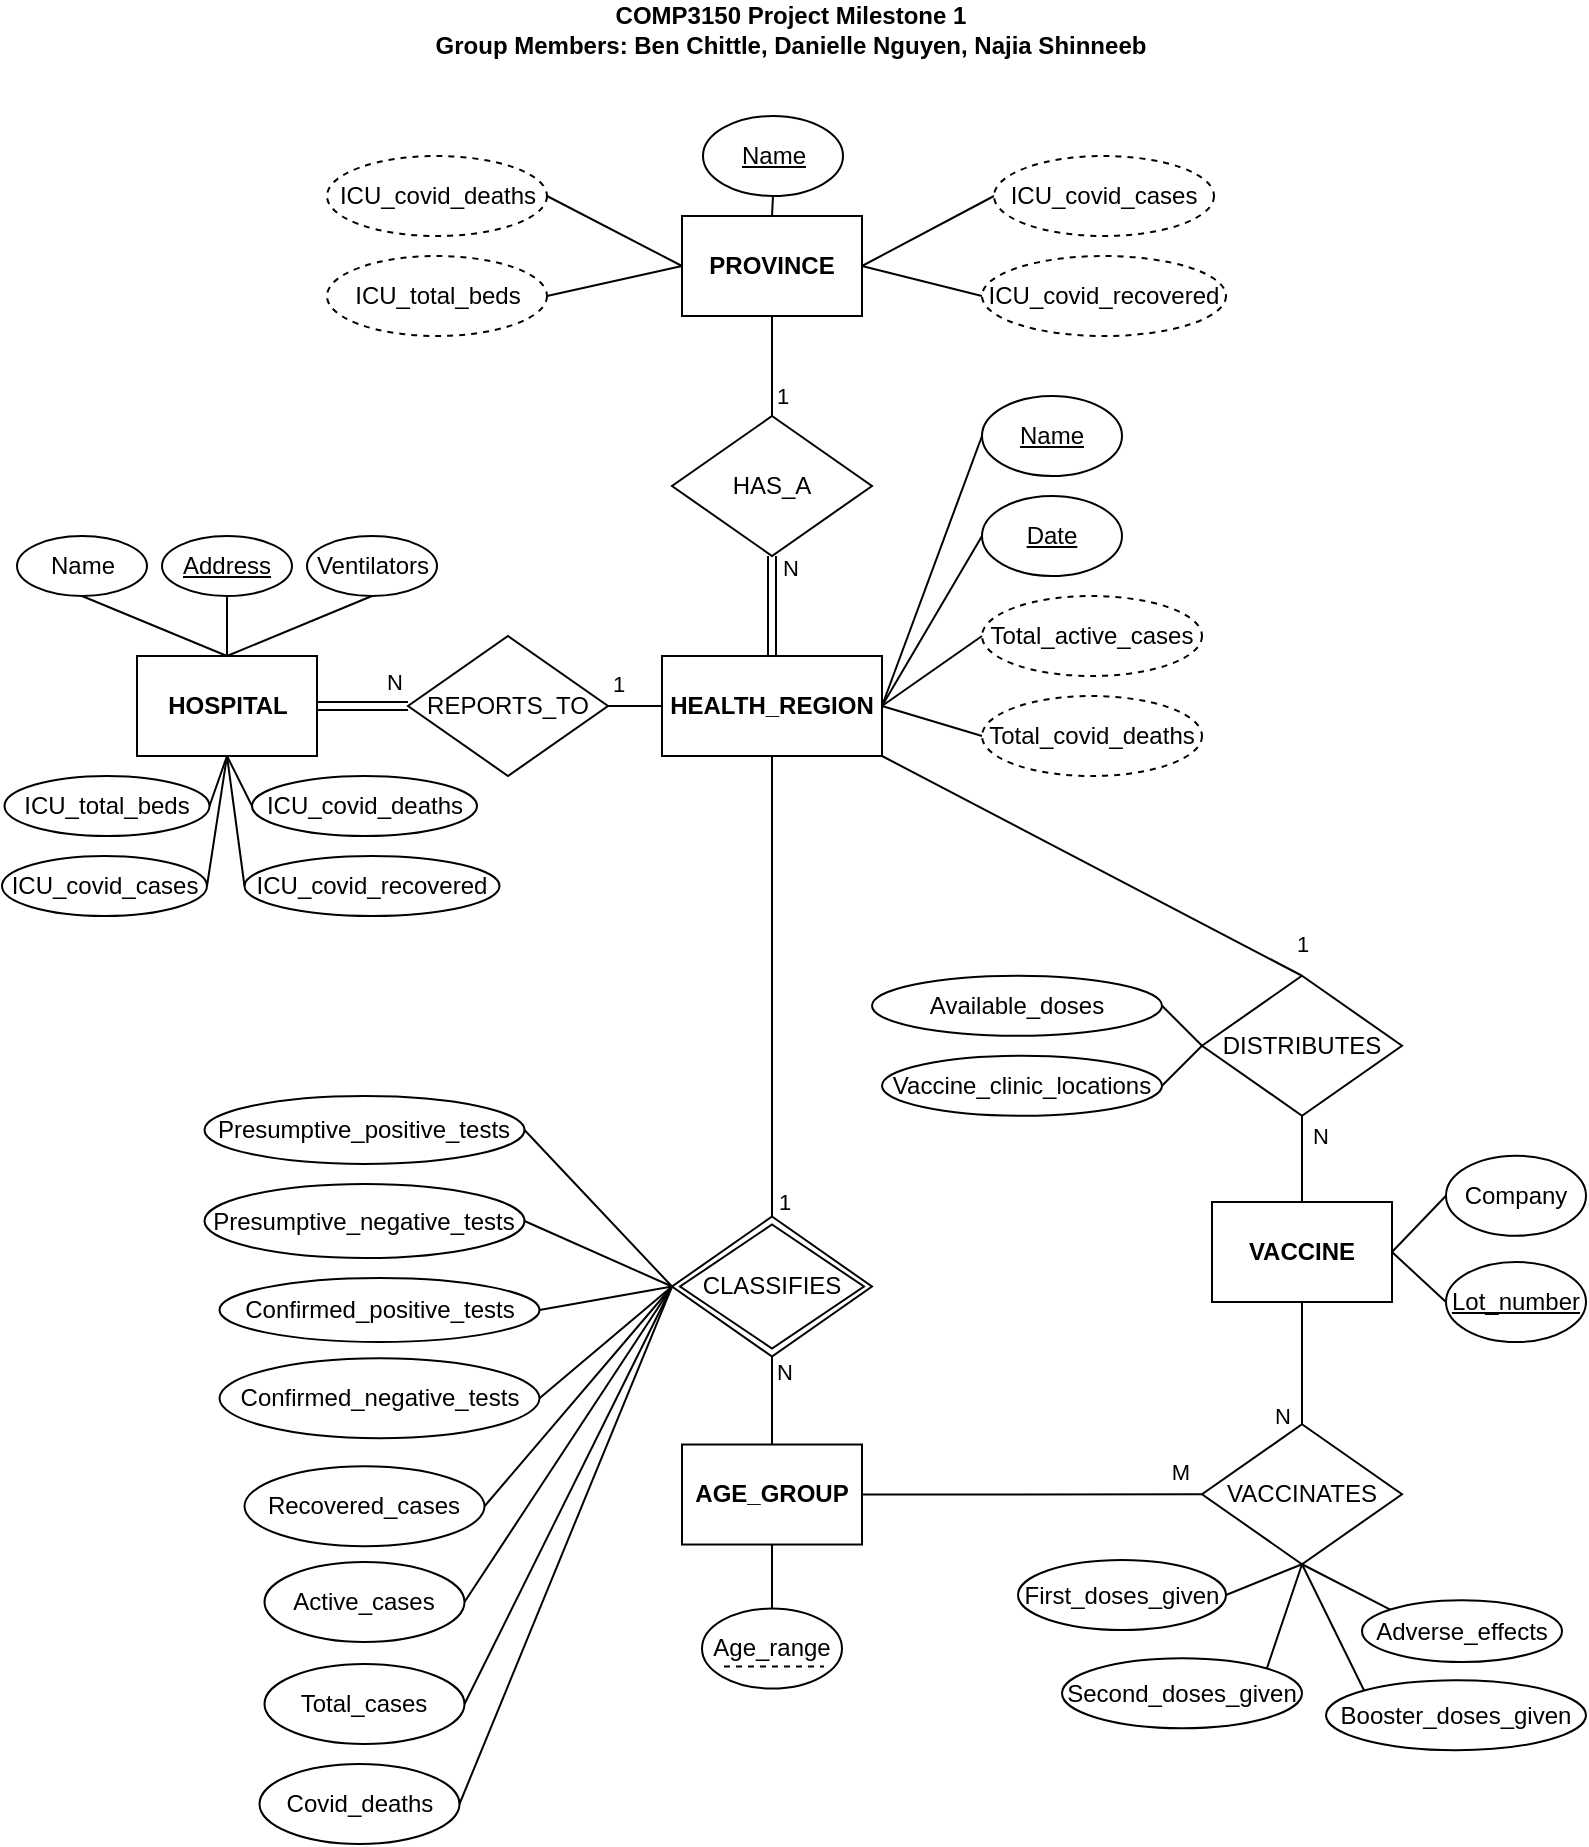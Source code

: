 <mxfile version="16.5.6" type="device"><diagram id="1kQqVIzUI9LGheFXcj38" name="Page-1"><mxGraphModel dx="1990" dy="1124" grid="1" gridSize="10" guides="1" tooltips="1" connect="1" arrows="1" fold="1" page="1" pageScale="1" pageWidth="850" pageHeight="1100" background="#ffffff" math="0" shadow="0"><root><mxCell id="0"/><mxCell id="1" parent="0"/><mxCell id="JPEZeScuosOQ4h-sGO0k-2" value="" style="rounded=0;orthogonalLoop=1;jettySize=auto;html=1;endArrow=none;endFill=0;exitX=1;exitY=0.5;exitDx=0;exitDy=0;entryX=0;entryY=0.5;entryDx=0;entryDy=0;" parent="1" source="WBUOWNuqGr9UkT6XJYMj-1" target="JPEZeScuosOQ4h-sGO0k-1" edge="1"><mxGeometry relative="1" as="geometry"><mxPoint x="388.5" y="227" as="sourcePoint"/></mxGeometry></mxCell><mxCell id="WBUOWNuqGr9UkT6XJYMj-1" value="&lt;b&gt;PROVINCE&lt;/b&gt;" style="rounded=0;whiteSpace=wrap;html=1;" parent="1" vertex="1"><mxGeometry x="371" y="126" width="90" height="50" as="geometry"/></mxCell><mxCell id="WBUOWNuqGr9UkT6XJYMj-2" value="&lt;b&gt;HEALTH_REGION&lt;/b&gt;" style="rounded=0;whiteSpace=wrap;html=1;" parent="1" vertex="1"><mxGeometry x="361" y="346" width="110" height="50" as="geometry"/></mxCell><mxCell id="JPEZeScuosOQ4h-sGO0k-18" value="" style="edgeStyle=none;rounded=0;orthogonalLoop=1;jettySize=auto;html=1;endArrow=none;endFill=0;exitX=0.5;exitY=0;exitDx=0;exitDy=0;entryX=0.5;entryY=1;entryDx=0;entryDy=0;" parent="1" source="WBUOWNuqGr9UkT6XJYMj-3" target="a5m7HEojp02uPGOAqBh8-10" edge="1"><mxGeometry relative="1" as="geometry"><mxPoint x="156" y="316.0" as="targetPoint"/></mxGeometry></mxCell><mxCell id="JPEZeScuosOQ4h-sGO0k-20" value="" style="edgeStyle=none;rounded=0;orthogonalLoop=1;jettySize=auto;html=1;endArrow=none;endFill=0;exitX=0.5;exitY=0;exitDx=0;exitDy=0;entryX=0.5;entryY=1;entryDx=0;entryDy=0;" parent="1" source="WBUOWNuqGr9UkT6XJYMj-3" target="JPEZeScuosOQ4h-sGO0k-19" edge="1"><mxGeometry relative="1" as="geometry"/></mxCell><mxCell id="JPEZeScuosOQ4h-sGO0k-22" style="edgeStyle=none;rounded=0;orthogonalLoop=1;jettySize=auto;html=1;entryX=0;entryY=0.5;entryDx=0;entryDy=0;endArrow=none;endFill=0;exitX=0.5;exitY=1;exitDx=0;exitDy=0;" parent="1" source="WBUOWNuqGr9UkT6XJYMj-3" target="JPEZeScuosOQ4h-sGO0k-21" edge="1"><mxGeometry relative="1" as="geometry"/></mxCell><mxCell id="WBUOWNuqGr9UkT6XJYMj-3" value="&lt;b&gt;HOSPITAL&lt;/b&gt;" style="rounded=0;whiteSpace=wrap;html=1;" parent="1" vertex="1"><mxGeometry x="98.5" y="346" width="90" height="50" as="geometry"/></mxCell><mxCell id="WBUOWNuqGr9UkT6XJYMj-5" value="VACCINE" style="rounded=0;whiteSpace=wrap;html=1;fontStyle=1" parent="1" vertex="1"><mxGeometry x="636" y="619" width="90" height="50" as="geometry"/></mxCell><mxCell id="WBUOWNuqGr9UkT6XJYMj-7" value="AGE_GROUP" style="rounded=0;whiteSpace=wrap;html=1;fontStyle=1" parent="1" vertex="1"><mxGeometry x="371" y="740.26" width="90" height="50" as="geometry"/></mxCell><mxCell id="WBUOWNuqGr9UkT6XJYMj-8" value="&lt;u&gt;Name&lt;/u&gt;" style="ellipse;whiteSpace=wrap;html=1;" parent="1" vertex="1"><mxGeometry x="381.5" y="76" width="70" height="40" as="geometry"/></mxCell><mxCell id="WBUOWNuqGr9UkT6XJYMj-11" value="" style="endArrow=none;html=1;rounded=0;entryX=0.5;entryY=0;entryDx=0;entryDy=0;exitX=0.5;exitY=1;exitDx=0;exitDy=0;" parent="1" source="WBUOWNuqGr9UkT6XJYMj-8" target="WBUOWNuqGr9UkT6XJYMj-1" edge="1"><mxGeometry width="50" height="50" relative="1" as="geometry"><mxPoint x="158.5" y="492" as="sourcePoint"/><mxPoint x="208.5" y="442" as="targetPoint"/></mxGeometry></mxCell><mxCell id="WBUOWNuqGr9UkT6XJYMj-12" value="Name" style="ellipse;whiteSpace=wrap;html=1;fontStyle=4" parent="1" vertex="1"><mxGeometry x="521" y="216" width="70" height="40" as="geometry"/></mxCell><mxCell id="WBUOWNuqGr9UkT6XJYMj-13" value="Total_active_cases" style="ellipse;whiteSpace=wrap;html=1;dashed=1;" parent="1" vertex="1"><mxGeometry x="521" y="316" width="110" height="40" as="geometry"/></mxCell><mxCell id="WBUOWNuqGr9UkT6XJYMj-14" value="Total_covid_deaths" style="ellipse;whiteSpace=wrap;html=1;dashed=1;" parent="1" vertex="1"><mxGeometry x="521" y="366" width="110" height="40" as="geometry"/></mxCell><mxCell id="WBUOWNuqGr9UkT6XJYMj-15" value="Date" style="ellipse;whiteSpace=wrap;html=1;fontStyle=4;" parent="1" vertex="1"><mxGeometry x="521" y="266" width="70" height="40" as="geometry"/></mxCell><mxCell id="WBUOWNuqGr9UkT6XJYMj-16" value="" style="endArrow=none;html=1;rounded=0;entryX=0;entryY=0.5;entryDx=0;entryDy=0;exitX=1;exitY=0.5;exitDx=0;exitDy=0;" parent="1" source="WBUOWNuqGr9UkT6XJYMj-2" target="WBUOWNuqGr9UkT6XJYMj-12" edge="1"><mxGeometry width="50" height="50" relative="1" as="geometry"><mxPoint x="281" y="552" as="sourcePoint"/><mxPoint x="331" y="502" as="targetPoint"/></mxGeometry></mxCell><mxCell id="WBUOWNuqGr9UkT6XJYMj-17" value="" style="endArrow=none;html=1;rounded=0;entryX=0;entryY=0.5;entryDx=0;entryDy=0;exitX=1;exitY=0.5;exitDx=0;exitDy=0;" parent="1" source="WBUOWNuqGr9UkT6XJYMj-2" target="WBUOWNuqGr9UkT6XJYMj-13" edge="1"><mxGeometry width="50" height="50" relative="1" as="geometry"><mxPoint x="401" y="472" as="sourcePoint"/><mxPoint x="296" y="442" as="targetPoint"/></mxGeometry></mxCell><mxCell id="WBUOWNuqGr9UkT6XJYMj-18" value="" style="endArrow=none;html=1;rounded=0;entryX=0;entryY=0.5;entryDx=0;entryDy=0;exitX=1;exitY=0.5;exitDx=0;exitDy=0;" parent="1" source="WBUOWNuqGr9UkT6XJYMj-2" target="WBUOWNuqGr9UkT6XJYMj-14" edge="1"><mxGeometry width="50" height="50" relative="1" as="geometry"><mxPoint x="411" y="482" as="sourcePoint"/><mxPoint x="376" y="442" as="targetPoint"/></mxGeometry></mxCell><mxCell id="WBUOWNuqGr9UkT6XJYMj-19" value="" style="endArrow=none;html=1;rounded=0;entryX=0;entryY=0.5;entryDx=0;entryDy=0;exitX=1;exitY=0.5;exitDx=0;exitDy=0;" parent="1" source="WBUOWNuqGr9UkT6XJYMj-2" target="WBUOWNuqGr9UkT6XJYMj-15" edge="1"><mxGeometry width="50" height="50" relative="1" as="geometry"><mxPoint x="416" y="482" as="sourcePoint"/><mxPoint x="456" y="442" as="targetPoint"/></mxGeometry></mxCell><mxCell id="WBUOWNuqGr9UkT6XJYMj-20" value="&lt;div&gt;ICU_covid_cases&lt;/div&gt;" style="ellipse;whiteSpace=wrap;html=1;" parent="1" vertex="1"><mxGeometry x="31" y="446" width="102.5" height="30" as="geometry"/></mxCell><mxCell id="WBUOWNuqGr9UkT6XJYMj-21" value="ICU_covid_recovered" style="ellipse;whiteSpace=wrap;html=1;" parent="1" vertex="1"><mxGeometry x="152.25" y="446" width="127.5" height="30" as="geometry"/></mxCell><mxCell id="WBUOWNuqGr9UkT6XJYMj-23" value="" style="endArrow=none;html=1;rounded=0;entryX=1;entryY=0.5;entryDx=0;entryDy=0;exitX=0.5;exitY=1;exitDx=0;exitDy=0;" parent="1" source="WBUOWNuqGr9UkT6XJYMj-3" target="WBUOWNuqGr9UkT6XJYMj-20" edge="1"><mxGeometry width="50" height="50" relative="1" as="geometry"><mxPoint x="1043.5" y="470" as="sourcePoint"/><mxPoint x="1093.5" y="420" as="targetPoint"/></mxGeometry></mxCell><mxCell id="WBUOWNuqGr9UkT6XJYMj-27" value="" style="endArrow=none;html=1;rounded=0;shape=link;startArrow=none;entryX=0.5;entryY=0;entryDx=0;entryDy=0;exitX=0.5;exitY=1;exitDx=0;exitDy=0;" parent="1" source="edswusYpe5sB2g13WD6y-12" target="WBUOWNuqGr9UkT6XJYMj-2" edge="1"><mxGeometry x="-0.245" width="50" height="50" relative="1" as="geometry"><mxPoint x="417.45" y="462" as="sourcePoint"/><mxPoint x="417.45" y="515" as="targetPoint"/><mxPoint as="offset"/></mxGeometry></mxCell><mxCell id="JPEZeScuosOQ4h-sGO0k-32" value="N" style="edgeLabel;html=1;align=center;verticalAlign=middle;resizable=0;points=[];" parent="WBUOWNuqGr9UkT6XJYMj-27" vertex="1" connectable="0"><mxGeometry x="-0.39" y="2" relative="1" as="geometry"><mxPoint x="7" y="-10" as="offset"/></mxGeometry></mxCell><mxCell id="WBUOWNuqGr9UkT6XJYMj-28" value="" style="endArrow=none;html=1;rounded=0;entryX=0.5;entryY=1;entryDx=0;entryDy=0;startArrow=none;exitX=0.5;exitY=0;exitDx=0;exitDy=0;" parent="1" source="edswusYpe5sB2g13WD6y-12" target="WBUOWNuqGr9UkT6XJYMj-1" edge="1"><mxGeometry width="50" height="50" relative="1" as="geometry"><mxPoint x="398" y="402" as="sourcePoint"/><mxPoint x="371" y="507" as="targetPoint"/></mxGeometry></mxCell><mxCell id="JPEZeScuosOQ4h-sGO0k-29" value="1" style="edgeLabel;html=1;align=center;verticalAlign=middle;resizable=0;points=[];" parent="WBUOWNuqGr9UkT6XJYMj-28" vertex="1" connectable="0"><mxGeometry x="-0.614" y="-1" relative="1" as="geometry"><mxPoint x="4" y="-1" as="offset"/></mxGeometry></mxCell><mxCell id="WBUOWNuqGr9UkT6XJYMj-29" value="REPORTS_TO" style="rhombus;whiteSpace=wrap;html=1;" parent="1" vertex="1"><mxGeometry x="234" y="336" width="100" height="70" as="geometry"/></mxCell><mxCell id="WBUOWNuqGr9UkT6XJYMj-30" value="" style="endArrow=none;html=1;rounded=0;exitX=0;exitY=0.5;exitDx=0;exitDy=0;shape=link;entryX=1;entryY=0.5;entryDx=0;entryDy=0;" parent="1" source="WBUOWNuqGr9UkT6XJYMj-29" target="WBUOWNuqGr9UkT6XJYMj-3" edge="1"><mxGeometry width="50" height="50" relative="1" as="geometry"><mxPoint x="-106.5" y="421" as="sourcePoint"/><mxPoint x="13.5" y="421" as="targetPoint"/></mxGeometry></mxCell><mxCell id="a5m7HEojp02uPGOAqBh8-5" value="N" style="edgeLabel;html=1;align=center;verticalAlign=middle;resizable=0;points=[];" parent="WBUOWNuqGr9UkT6XJYMj-30" connectable="0" vertex="1"><mxGeometry x="-0.738" relative="1" as="geometry"><mxPoint x="-1" y="-12" as="offset"/></mxGeometry></mxCell><mxCell id="WBUOWNuqGr9UkT6XJYMj-31" value="" style="endArrow=none;html=1;rounded=0;exitX=0;exitY=0.5;exitDx=0;exitDy=0;entryX=1;entryY=0.5;entryDx=0;entryDy=0;" parent="1" source="WBUOWNuqGr9UkT6XJYMj-2" target="WBUOWNuqGr9UkT6XJYMj-29" edge="1"><mxGeometry width="50" height="50" relative="1" as="geometry"><mxPoint x="301" y="502" as="sourcePoint"/><mxPoint x="-299" y="552" as="targetPoint"/></mxGeometry></mxCell><mxCell id="a5m7HEojp02uPGOAqBh8-6" value="1" style="edgeLabel;html=1;align=center;verticalAlign=middle;resizable=0;points=[];" parent="WBUOWNuqGr9UkT6XJYMj-31" connectable="0" vertex="1"><mxGeometry x="0.912" y="-2" relative="1" as="geometry"><mxPoint x="4" y="-9" as="offset"/></mxGeometry></mxCell><mxCell id="WBUOWNuqGr9UkT6XJYMj-36" value="Presumptive_positive_tests" style="ellipse;whiteSpace=wrap;html=1;" parent="1" vertex="1"><mxGeometry x="132.25" y="566" width="160" height="34" as="geometry"/></mxCell><mxCell id="WBUOWNuqGr9UkT6XJYMj-37" value="Presumptive_negative_tests" style="ellipse;whiteSpace=wrap;html=1;" parent="1" vertex="1"><mxGeometry x="132.25" y="610" width="160" height="37" as="geometry"/></mxCell><mxCell id="WBUOWNuqGr9UkT6XJYMj-38" value="Confirmed_negative_tests" style="ellipse;whiteSpace=wrap;html=1;fillColor=none;" parent="1" vertex="1"><mxGeometry x="139.75" y="697.13" width="160" height="40" as="geometry"/></mxCell><mxCell id="WBUOWNuqGr9UkT6XJYMj-40" value="" style="endArrow=none;html=1;rounded=0;exitX=0;exitY=0.5;exitDx=0;exitDy=0;entryX=1;entryY=0.5;entryDx=0;entryDy=0;" parent="1" source="WBUOWNuqGr9UkT6XJYMj-53" target="WBUOWNuqGr9UkT6XJYMj-36" edge="1"><mxGeometry width="50" height="50" relative="1" as="geometry"><mxPoint x="484.5" y="722.26" as="sourcePoint"/><mxPoint x="304.5" y="661.26" as="targetPoint"/></mxGeometry></mxCell><mxCell id="WBUOWNuqGr9UkT6XJYMj-41" value="" style="endArrow=none;html=1;rounded=0;entryX=1;entryY=0.5;entryDx=0;entryDy=0;exitX=0;exitY=0.5;exitDx=0;exitDy=0;" parent="1" source="WBUOWNuqGr9UkT6XJYMj-53" target="WBUOWNuqGr9UkT6XJYMj-37" edge="1"><mxGeometry width="50" height="50" relative="1" as="geometry"><mxPoint x="474.5" y="772.26" as="sourcePoint"/><mxPoint x="524.5" y="722.26" as="targetPoint"/></mxGeometry></mxCell><mxCell id="WBUOWNuqGr9UkT6XJYMj-42" value="" style="endArrow=none;html=1;rounded=0;entryX=1;entryY=0.5;entryDx=0;entryDy=0;exitX=0;exitY=0.5;exitDx=0;exitDy=0;" parent="1" source="WBUOWNuqGr9UkT6XJYMj-53" target="WBUOWNuqGr9UkT6XJYMj-38" edge="1"><mxGeometry width="50" height="50" relative="1" as="geometry"><mxPoint x="434.5" y="742.26" as="sourcePoint"/><mxPoint x="484.5" y="692.26" as="targetPoint"/></mxGeometry></mxCell><mxCell id="WBUOWNuqGr9UkT6XJYMj-44" value="DISTRIBUTES" style="rhombus;whiteSpace=wrap;html=1;" parent="1" vertex="1"><mxGeometry x="631" y="505.87" width="100" height="70" as="geometry"/></mxCell><mxCell id="WBUOWNuqGr9UkT6XJYMj-45" value="" style="endArrow=none;html=1;rounded=0;entryX=1;entryY=1;entryDx=0;entryDy=0;exitX=0.5;exitY=0;exitDx=0;exitDy=0;" parent="1" source="WBUOWNuqGr9UkT6XJYMj-44" target="WBUOWNuqGr9UkT6XJYMj-2" edge="1"><mxGeometry width="50" height="50" relative="1" as="geometry"><mxPoint x="261" y="782" as="sourcePoint"/><mxPoint x="311" y="732" as="targetPoint"/></mxGeometry></mxCell><mxCell id="a5m7HEojp02uPGOAqBh8-1" value="1" style="edgeLabel;html=1;align=center;verticalAlign=middle;resizable=0;points=[];" parent="WBUOWNuqGr9UkT6XJYMj-45" connectable="0" vertex="1"><mxGeometry x="-0.889" y="1" relative="1" as="geometry"><mxPoint x="12" y="-11" as="offset"/></mxGeometry></mxCell><mxCell id="WBUOWNuqGr9UkT6XJYMj-46" value="N" style="endArrow=none;html=1;rounded=0;entryX=0.5;entryY=1;entryDx=0;entryDy=0;exitX=0.5;exitY=0;exitDx=0;exitDy=0;" parent="1" source="WBUOWNuqGr9UkT6XJYMj-5" target="WBUOWNuqGr9UkT6XJYMj-44" edge="1"><mxGeometry x="0.536" y="-9" width="50" height="50" relative="1" as="geometry"><mxPoint x="861" y="454.87" as="sourcePoint"/><mxPoint x="121" y="795.87" as="targetPoint"/><mxPoint as="offset"/></mxGeometry></mxCell><mxCell id="WBUOWNuqGr9UkT6XJYMj-50" value="COMP3150 Project Milestone 1&lt;br&gt;Group Members: Ben Chittle, Danielle Nguyen, Najia Shinneeb" style="text;html=1;strokeColor=none;fillColor=none;align=center;verticalAlign=middle;whiteSpace=wrap;rounded=0;fontStyle=1" parent="1" vertex="1"><mxGeometry x="243" y="18" width="365" height="30" as="geometry"/></mxCell><mxCell id="WBUOWNuqGr9UkT6XJYMj-51" value="VACCINATES" style="rhombus;whiteSpace=wrap;html=1;" parent="1" vertex="1"><mxGeometry x="631" y="730.13" width="100" height="70" as="geometry"/></mxCell><mxCell id="WBUOWNuqGr9UkT6XJYMj-52" value="" style="endArrow=none;html=1;rounded=0;entryX=0.5;entryY=1;entryDx=0;entryDy=0;exitX=0.5;exitY=0;exitDx=0;exitDy=0;" parent="1" source="WBUOWNuqGr9UkT6XJYMj-53" target="WBUOWNuqGr9UkT6XJYMj-2" edge="1"><mxGeometry width="50" height="50" relative="1" as="geometry"><mxPoint x="401" y="780" as="sourcePoint"/><mxPoint x="406" y="650" as="targetPoint"/></mxGeometry></mxCell><mxCell id="OoGHtDQQHItOpwN5LDL0-14" value="1" style="edgeLabel;html=1;align=center;verticalAlign=middle;resizable=0;points=[];" parent="WBUOWNuqGr9UkT6XJYMj-52" connectable="0" vertex="1"><mxGeometry x="-0.823" y="2" relative="1" as="geometry"><mxPoint x="8" y="13" as="offset"/></mxGeometry></mxCell><mxCell id="WBUOWNuqGr9UkT6XJYMj-53" value="CLASSIFIES" style="shape=rhombus;double=1;perimeter=rhombusPerimeter;whiteSpace=wrap;html=1;align=center;" parent="1" vertex="1"><mxGeometry x="366" y="626.26" width="100" height="70" as="geometry"/></mxCell><mxCell id="WBUOWNuqGr9UkT6XJYMj-54" value="" style="endArrow=none;html=1;rounded=0;entryX=0.5;entryY=0;entryDx=0;entryDy=0;exitX=0.5;exitY=1;exitDx=0;exitDy=0;" parent="1" source="WBUOWNuqGr9UkT6XJYMj-53" target="WBUOWNuqGr9UkT6XJYMj-7" edge="1"><mxGeometry width="50" height="50" relative="1" as="geometry"><mxPoint x="439.5" y="712.26" as="sourcePoint"/><mxPoint x="439.5" y="662.26" as="targetPoint"/></mxGeometry></mxCell><mxCell id="OoGHtDQQHItOpwN5LDL0-13" value="N" style="edgeLabel;html=1;align=center;verticalAlign=middle;resizable=0;points=[];" parent="WBUOWNuqGr9UkT6XJYMj-54" connectable="0" vertex="1"><mxGeometry x="-0.688" relative="1" as="geometry"><mxPoint x="6" as="offset"/></mxGeometry></mxCell><mxCell id="WBUOWNuqGr9UkT6XJYMj-55" value="M" style="endArrow=none;html=1;rounded=0;exitX=0;exitY=0.5;exitDx=0;exitDy=0;entryX=1;entryY=0.5;entryDx=0;entryDy=0;" parent="1" source="WBUOWNuqGr9UkT6XJYMj-51" target="WBUOWNuqGr9UkT6XJYMj-7" edge="1"><mxGeometry x="-0.877" y="-11" width="50" height="50" relative="1" as="geometry"><mxPoint x="631" y="767.13" as="sourcePoint"/><mxPoint x="466" y="765.26" as="targetPoint"/><mxPoint as="offset"/></mxGeometry></mxCell><mxCell id="WBUOWNuqGr9UkT6XJYMj-56" value="" style="endArrow=none;html=1;rounded=0;exitX=0.5;exitY=1;exitDx=0;exitDy=0;entryX=0.5;entryY=0;entryDx=0;entryDy=0;" parent="1" source="WBUOWNuqGr9UkT6XJYMj-5" target="WBUOWNuqGr9UkT6XJYMj-51" edge="1"><mxGeometry width="50" height="50" relative="1" as="geometry"><mxPoint x="171" y="989" as="sourcePoint"/><mxPoint x="221" y="939" as="targetPoint"/></mxGeometry></mxCell><mxCell id="a5m7HEojp02uPGOAqBh8-2" value="N" style="edgeLabel;html=1;align=center;verticalAlign=middle;resizable=0;points=[];" parent="WBUOWNuqGr9UkT6XJYMj-56" connectable="0" vertex="1"><mxGeometry x="0.593" y="-2" relative="1" as="geometry"><mxPoint x="-8" y="8" as="offset"/></mxGeometry></mxCell><mxCell id="WBUOWNuqGr9UkT6XJYMj-61" value="Covid_deaths" style="ellipse;whiteSpace=wrap;html=1;" parent="1" vertex="1"><mxGeometry x="159.75" y="900" width="100" height="40" as="geometry"/></mxCell><mxCell id="WBUOWNuqGr9UkT6XJYMj-62" value="Total_cases" style="ellipse;whiteSpace=wrap;html=1;" parent="1" vertex="1"><mxGeometry x="162.25" y="850" width="100" height="40" as="geometry"/></mxCell><mxCell id="WBUOWNuqGr9UkT6XJYMj-63" value="Active_cases" style="ellipse;whiteSpace=wrap;html=1;" parent="1" vertex="1"><mxGeometry x="162.25" y="799" width="100" height="40" as="geometry"/></mxCell><mxCell id="WBUOWNuqGr9UkT6XJYMj-64" value="Age_range" style="ellipse;whiteSpace=wrap;html=1;" parent="1" vertex="1"><mxGeometry x="381" y="822.26" width="70" height="40" as="geometry"/></mxCell><mxCell id="WBUOWNuqGr9UkT6XJYMj-65" value="Company" style="ellipse;whiteSpace=wrap;html=1;" parent="1" vertex="1"><mxGeometry x="753" y="595.87" width="70" height="40" as="geometry"/></mxCell><mxCell id="WBUOWNuqGr9UkT6XJYMj-66" value="Lot_number" style="ellipse;whiteSpace=wrap;html=1;fontStyle=4;fillColor=none;" parent="1" vertex="1"><mxGeometry x="753" y="649" width="70" height="40" as="geometry"/></mxCell><mxCell id="WBUOWNuqGr9UkT6XJYMj-68" value="Second_doses_given" style="ellipse;whiteSpace=wrap;html=1;" parent="1" vertex="1"><mxGeometry x="561" y="847.13" width="120" height="35" as="geometry"/></mxCell><mxCell id="WBUOWNuqGr9UkT6XJYMj-69" value="Booster_doses_given" style="ellipse;whiteSpace=wrap;html=1;" parent="1" vertex="1"><mxGeometry x="693" y="858.13" width="130" height="35" as="geometry"/></mxCell><mxCell id="WBUOWNuqGr9UkT6XJYMj-71" value="" style="endArrow=none;html=1;rounded=0;entryX=1;entryY=0.5;entryDx=0;entryDy=0;exitX=0;exitY=0.5;exitDx=0;exitDy=0;" parent="1" source="WBUOWNuqGr9UkT6XJYMj-65" target="WBUOWNuqGr9UkT6XJYMj-5" edge="1"><mxGeometry width="50" height="50" relative="1" as="geometry"><mxPoint x="1" y="998.87" as="sourcePoint"/><mxPoint x="51" y="948.87" as="targetPoint"/></mxGeometry></mxCell><mxCell id="WBUOWNuqGr9UkT6XJYMj-72" value="" style="endArrow=none;html=1;rounded=0;entryX=1;entryY=0.5;entryDx=0;entryDy=0;exitX=0;exitY=0.5;exitDx=0;exitDy=0;" parent="1" source="WBUOWNuqGr9UkT6XJYMj-66" target="WBUOWNuqGr9UkT6XJYMj-5" edge="1"><mxGeometry width="50" height="50" relative="1" as="geometry"><mxPoint x="46" y="1008.87" as="sourcePoint"/><mxPoint x="111" y="948.87" as="targetPoint"/></mxGeometry></mxCell><mxCell id="WBUOWNuqGr9UkT6XJYMj-73" value="" style="endArrow=none;html=1;rounded=0;entryX=0;entryY=0.5;entryDx=0;entryDy=0;exitX=1;exitY=0.5;exitDx=0;exitDy=0;" parent="1" source="a5m7HEojp02uPGOAqBh8-8" target="WBUOWNuqGr9UkT6XJYMj-44" edge="1"><mxGeometry width="50" height="50" relative="1" as="geometry"><mxPoint x="599.0" y="550.37" as="sourcePoint"/><mxPoint x="111" y="948.87" as="targetPoint"/></mxGeometry></mxCell><mxCell id="WBUOWNuqGr9UkT6XJYMj-74" value="Adverse_effects" style="ellipse;whiteSpace=wrap;html=1;fillColor=none;" parent="1" vertex="1"><mxGeometry x="711" y="818.13" width="100" height="30.87" as="geometry"/></mxCell><mxCell id="WBUOWNuqGr9UkT6XJYMj-75" value="" style="endArrow=none;html=1;rounded=0;exitX=1;exitY=0.5;exitDx=0;exitDy=0;entryX=0.5;entryY=1;entryDx=0;entryDy=0;" parent="1" source="WBUOWNuqGr9UkT6XJYMj-78" target="WBUOWNuqGr9UkT6XJYMj-51" edge="1"><mxGeometry width="50" height="50" relative="1" as="geometry"><mxPoint x="885.25" y="873.5" as="sourcePoint"/><mxPoint x="1016" y="993.5" as="targetPoint"/></mxGeometry></mxCell><mxCell id="WBUOWNuqGr9UkT6XJYMj-76" value="" style="endArrow=none;html=1;rounded=0;entryX=1;entryY=0;entryDx=0;entryDy=0;exitX=0.5;exitY=1;exitDx=0;exitDy=0;" parent="1" source="WBUOWNuqGr9UkT6XJYMj-51" target="WBUOWNuqGr9UkT6XJYMj-68" edge="1"><mxGeometry width="50" height="50" relative="1" as="geometry"><mxPoint x="639" y="769" as="sourcePoint"/><mxPoint x="1136" y="913.5" as="targetPoint"/></mxGeometry></mxCell><mxCell id="WBUOWNuqGr9UkT6XJYMj-77" value="" style="endArrow=none;html=1;rounded=0;entryX=0;entryY=0;entryDx=0;entryDy=0;exitX=0.5;exitY=1;exitDx=0;exitDy=0;" parent="1" source="WBUOWNuqGr9UkT6XJYMj-51" target="WBUOWNuqGr9UkT6XJYMj-69" edge="1"><mxGeometry width="50" height="50" relative="1" as="geometry"><mxPoint x="1086" y="963.5" as="sourcePoint"/><mxPoint x="1136" y="913.5" as="targetPoint"/></mxGeometry></mxCell><mxCell id="WBUOWNuqGr9UkT6XJYMj-78" value="First_doses_given" style="ellipse;whiteSpace=wrap;html=1;" parent="1" vertex="1"><mxGeometry x="539" y="798" width="104" height="35" as="geometry"/></mxCell><mxCell id="WBUOWNuqGr9UkT6XJYMj-79" value="" style="endArrow=none;html=1;rounded=0;entryX=0.5;entryY=1;entryDx=0;entryDy=0;exitX=0;exitY=0;exitDx=0;exitDy=0;" parent="1" source="WBUOWNuqGr9UkT6XJYMj-74" target="WBUOWNuqGr9UkT6XJYMj-51" edge="1"><mxGeometry width="50" height="50" relative="1" as="geometry"><mxPoint x="946" y="1123.5" as="sourcePoint"/><mxPoint x="996" y="1073.5" as="targetPoint"/></mxGeometry></mxCell><mxCell id="WBUOWNuqGr9UkT6XJYMj-80" value="" style="endArrow=none;html=1;rounded=0;entryX=0.5;entryY=0;entryDx=0;entryDy=0;exitX=0.5;exitY=1;exitDx=0;exitDy=0;" parent="1" source="WBUOWNuqGr9UkT6XJYMj-7" target="WBUOWNuqGr9UkT6XJYMj-64" edge="1"><mxGeometry width="50" height="50" relative="1" as="geometry"><mxPoint x="504.5" y="832.26" as="sourcePoint"/><mxPoint x="554.5" y="782.26" as="targetPoint"/></mxGeometry></mxCell><mxCell id="WBUOWNuqGr9UkT6XJYMj-81" value="" style="endArrow=none;html=1;rounded=0;entryX=1;entryY=0.5;entryDx=0;entryDy=0;exitX=0;exitY=0.5;exitDx=0;exitDy=0;" parent="1" source="WBUOWNuqGr9UkT6XJYMj-53" target="WBUOWNuqGr9UkT6XJYMj-63" edge="1"><mxGeometry width="50" height="50" relative="1" as="geometry"><mxPoint x="374.5" y="659.26" as="sourcePoint"/><mxPoint x="554.5" y="812.26" as="targetPoint"/></mxGeometry></mxCell><mxCell id="WBUOWNuqGr9UkT6XJYMj-82" value="" style="endArrow=none;html=1;rounded=0;entryX=1;entryY=0.5;entryDx=0;entryDy=0;exitX=0;exitY=0.5;exitDx=0;exitDy=0;" parent="1" source="WBUOWNuqGr9UkT6XJYMj-53" target="WBUOWNuqGr9UkT6XJYMj-62" edge="1"><mxGeometry width="50" height="50" relative="1" as="geometry"><mxPoint x="355.75" y="723.13" as="sourcePoint"/><mxPoint x="554.5" y="862.26" as="targetPoint"/></mxGeometry></mxCell><mxCell id="WBUOWNuqGr9UkT6XJYMj-83" value="" style="endArrow=none;html=1;rounded=0;entryX=1;entryY=0.5;entryDx=0;entryDy=0;exitX=0;exitY=0.5;exitDx=0;exitDy=0;" parent="1" source="WBUOWNuqGr9UkT6XJYMj-53" target="WBUOWNuqGr9UkT6XJYMj-61" edge="1"><mxGeometry width="50" height="50" relative="1" as="geometry"><mxPoint x="484.5" y="867.26" as="sourcePoint"/><mxPoint x="554.5" y="912.26" as="targetPoint"/></mxGeometry></mxCell><mxCell id="JPEZeScuosOQ4h-sGO0k-1" value="ICU_covid_cases" style="ellipse;whiteSpace=wrap;html=1;rounded=0;dashed=1;" parent="1" vertex="1"><mxGeometry x="527" y="96" width="110" height="40" as="geometry"/></mxCell><mxCell id="edswusYpe5sB2g13WD6y-1" value="Confirmed_positive_tests" style="ellipse;whiteSpace=wrap;html=1;fillColor=none;" parent="1" vertex="1"><mxGeometry x="139.75" y="657" width="160" height="32" as="geometry"/></mxCell><mxCell id="edswusYpe5sB2g13WD6y-2" value="" style="endArrow=none;html=1;rounded=0;entryX=1;entryY=0.5;entryDx=0;entryDy=0;exitX=0;exitY=0.5;exitDx=0;exitDy=0;" parent="1" source="WBUOWNuqGr9UkT6XJYMj-53" target="edswusYpe5sB2g13WD6y-1" edge="1"><mxGeometry width="50" height="50" relative="1" as="geometry"><mxPoint x="364.5" y="669.26" as="sourcePoint"/><mxPoint x="544.5" y="702.26" as="targetPoint"/></mxGeometry></mxCell><mxCell id="JPEZeScuosOQ4h-sGO0k-9" value="&lt;div&gt;Vaccine_clinic_locations&lt;/div&gt;" style="ellipse;whiteSpace=wrap;html=1;fillColor=none;" parent="1" vertex="1"><mxGeometry x="471" y="545.87" width="140" height="30" as="geometry"/></mxCell><mxCell id="JPEZeScuosOQ4h-sGO0k-19" value="Name" style="ellipse;whiteSpace=wrap;html=1;rounded=0;" parent="1" vertex="1"><mxGeometry x="38.5" y="286" width="65" height="30" as="geometry"/></mxCell><mxCell id="tuIAnjJ_v5SvGW-_cuCB-1" value="" style="endArrow=none;dashed=1;html=1;rounded=0;strokeColor=#000000;" parent="1" edge="1"><mxGeometry width="50" height="50" relative="1" as="geometry"><mxPoint x="392" y="851.26" as="sourcePoint"/><mxPoint x="442" y="851.26" as="targetPoint"/><Array as="points"><mxPoint x="432" y="851.26"/></Array></mxGeometry></mxCell><mxCell id="JPEZeScuosOQ4h-sGO0k-21" value="&lt;div&gt;ICU_covid_deaths&lt;/div&gt;" style="ellipse;whiteSpace=wrap;html=1;" parent="1" vertex="1"><mxGeometry x="156" y="406" width="112.5" height="30" as="geometry"/></mxCell><mxCell id="edswusYpe5sB2g13WD6y-8" value="" style="endArrow=none;html=1;rounded=0;entryX=0;entryY=0.5;entryDx=0;entryDy=0;exitX=1;exitY=0.5;exitDx=0;exitDy=0;" parent="1" source="JPEZeScuosOQ4h-sGO0k-9" target="WBUOWNuqGr9UkT6XJYMj-44" edge="1"><mxGeometry width="50" height="50" relative="1" as="geometry"><mxPoint x="261" y="698.87" as="sourcePoint"/><mxPoint x="161" y="693.87" as="targetPoint"/></mxGeometry></mxCell><mxCell id="edswusYpe5sB2g13WD6y-10" value="Recovered_cases" style="ellipse;whiteSpace=wrap;html=1;" parent="1" vertex="1"><mxGeometry x="152.25" y="751.13" width="120" height="40" as="geometry"/></mxCell><mxCell id="edswusYpe5sB2g13WD6y-11" value="" style="endArrow=none;html=1;rounded=0;entryX=1;entryY=0.5;entryDx=0;entryDy=0;exitX=0;exitY=0.5;exitDx=0;exitDy=0;" parent="1" source="WBUOWNuqGr9UkT6XJYMj-53" target="edswusYpe5sB2g13WD6y-10" edge="1"><mxGeometry width="50" height="50" relative="1" as="geometry"><mxPoint x="474.5" y="725.26" as="sourcePoint"/><mxPoint x="554.5" y="865.26" as="targetPoint"/></mxGeometry></mxCell><mxCell id="tuIAnjJ_v5SvGW-_cuCB-2" style="edgeStyle=none;rounded=0;orthogonalLoop=1;jettySize=auto;html=1;exitX=0.5;exitY=0;exitDx=0;exitDy=0;endArrow=none;endFill=0;strokeColor=#000000;" parent="1" source="JPEZeScuosOQ4h-sGO0k-19" target="JPEZeScuosOQ4h-sGO0k-19" edge="1"><mxGeometry relative="1" as="geometry"/></mxCell><mxCell id="JPEZeScuosOQ4h-sGO0k-24" style="edgeStyle=none;rounded=0;orthogonalLoop=1;jettySize=auto;html=1;entryX=0.5;entryY=1;entryDx=0;entryDy=0;endArrow=none;endFill=0;exitX=1;exitY=0.5;exitDx=0;exitDy=0;" parent="1" source="a5m7HEojp02uPGOAqBh8-13" target="WBUOWNuqGr9UkT6XJYMj-3" edge="1"><mxGeometry relative="1" as="geometry"><mxPoint x="133.5" y="423" as="sourcePoint"/></mxGeometry></mxCell><mxCell id="tuIAnjJ_v5SvGW-_cuCB-4" style="edgeStyle=none;rounded=0;orthogonalLoop=1;jettySize=auto;html=1;exitX=0.5;exitY=1;exitDx=0;exitDy=0;entryX=0.5;entryY=0;entryDx=0;entryDy=0;endArrow=none;endFill=0;strokeColor=#000000;" parent="1" source="a5m7HEojp02uPGOAqBh8-12" target="WBUOWNuqGr9UkT6XJYMj-3" edge="1"><mxGeometry relative="1" as="geometry"><mxPoint x="231" y="316.0" as="sourcePoint"/></mxGeometry></mxCell><mxCell id="edswusYpe5sB2g13WD6y-12" value="HAS_A" style="rhombus;whiteSpace=wrap;html=1;" parent="1" vertex="1"><mxGeometry x="366" y="226" width="100" height="70" as="geometry"/></mxCell><mxCell id="a5m7HEojp02uPGOAqBh8-8" value="&lt;div&gt;Available_doses&lt;/div&gt;" style="ellipse;whiteSpace=wrap;html=1;fillColor=none;" parent="1" vertex="1"><mxGeometry x="466" y="505.87" width="145" height="30" as="geometry"/></mxCell><mxCell id="a5m7HEojp02uPGOAqBh8-10" value="&lt;u&gt;Address&lt;/u&gt;" style="ellipse;whiteSpace=wrap;html=1;rounded=0;" parent="1" vertex="1"><mxGeometry x="111" y="286" width="65" height="30" as="geometry"/></mxCell><mxCell id="a5m7HEojp02uPGOAqBh8-12" value="Ventilators" style="ellipse;whiteSpace=wrap;html=1;rounded=0;" parent="1" vertex="1"><mxGeometry x="183.5" y="286" width="65" height="30" as="geometry"/></mxCell><mxCell id="a5m7HEojp02uPGOAqBh8-13" value="&lt;div&gt;ICU_total_beds&lt;/div&gt;" style="ellipse;whiteSpace=wrap;html=1;" parent="1" vertex="1"><mxGeometry x="32.25" y="406" width="102.5" height="30" as="geometry"/></mxCell><mxCell id="a5m7HEojp02uPGOAqBh8-14" value="" style="endArrow=none;html=1;rounded=0;entryX=0.5;entryY=1;entryDx=0;entryDy=0;exitX=0;exitY=0.5;exitDx=0;exitDy=0;" parent="1" source="WBUOWNuqGr9UkT6XJYMj-21" target="WBUOWNuqGr9UkT6XJYMj-3" edge="1"><mxGeometry width="50" height="50" relative="1" as="geometry"><mxPoint x="71" y="556" as="sourcePoint"/><mxPoint x="121" y="506" as="targetPoint"/></mxGeometry></mxCell><mxCell id="OoGHtDQQHItOpwN5LDL0-4" style="rounded=0;orthogonalLoop=1;jettySize=auto;html=1;exitX=0;exitY=0.5;exitDx=0;exitDy=0;entryX=1;entryY=0.5;entryDx=0;entryDy=0;startArrow=none;startFill=0;endArrow=none;endFill=0;" parent="1" source="OoGHtDQQHItOpwN5LDL0-3" target="WBUOWNuqGr9UkT6XJYMj-1" edge="1"><mxGeometry relative="1" as="geometry"/></mxCell><mxCell id="OoGHtDQQHItOpwN5LDL0-3" value="ICU_covid_recovered" style="ellipse;whiteSpace=wrap;html=1;rounded=0;dashed=1;" parent="1" vertex="1"><mxGeometry x="521" y="146" width="122" height="40" as="geometry"/></mxCell><mxCell id="OoGHtDQQHItOpwN5LDL0-9" style="edgeStyle=none;rounded=0;orthogonalLoop=1;jettySize=auto;html=1;exitX=1;exitY=0.5;exitDx=0;exitDy=0;entryX=0;entryY=0.5;entryDx=0;entryDy=0;startArrow=none;startFill=0;endArrow=none;endFill=0;" parent="1" source="OoGHtDQQHItOpwN5LDL0-5" target="WBUOWNuqGr9UkT6XJYMj-1" edge="1"><mxGeometry relative="1" as="geometry"/></mxCell><mxCell id="OoGHtDQQHItOpwN5LDL0-5" value="ICU_covid_deaths" style="ellipse;whiteSpace=wrap;html=1;rounded=0;dashed=1;" parent="1" vertex="1"><mxGeometry x="193.5" y="96" width="110" height="40" as="geometry"/></mxCell><mxCell id="OoGHtDQQHItOpwN5LDL0-10" style="edgeStyle=none;rounded=0;orthogonalLoop=1;jettySize=auto;html=1;exitX=1;exitY=0.5;exitDx=0;exitDy=0;startArrow=none;startFill=0;endArrow=none;endFill=0;entryX=0;entryY=0.5;entryDx=0;entryDy=0;" parent="1" source="OoGHtDQQHItOpwN5LDL0-6" target="WBUOWNuqGr9UkT6XJYMj-1" edge="1"><mxGeometry relative="1" as="geometry"><mxPoint x="371" y="146" as="targetPoint"/></mxGeometry></mxCell><mxCell id="OoGHtDQQHItOpwN5LDL0-6" value="ICU_total_beds" style="ellipse;whiteSpace=wrap;html=1;rounded=0;dashed=1;" parent="1" vertex="1"><mxGeometry x="193.5" y="146" width="110" height="40" as="geometry"/></mxCell></root></mxGraphModel></diagram></mxfile>